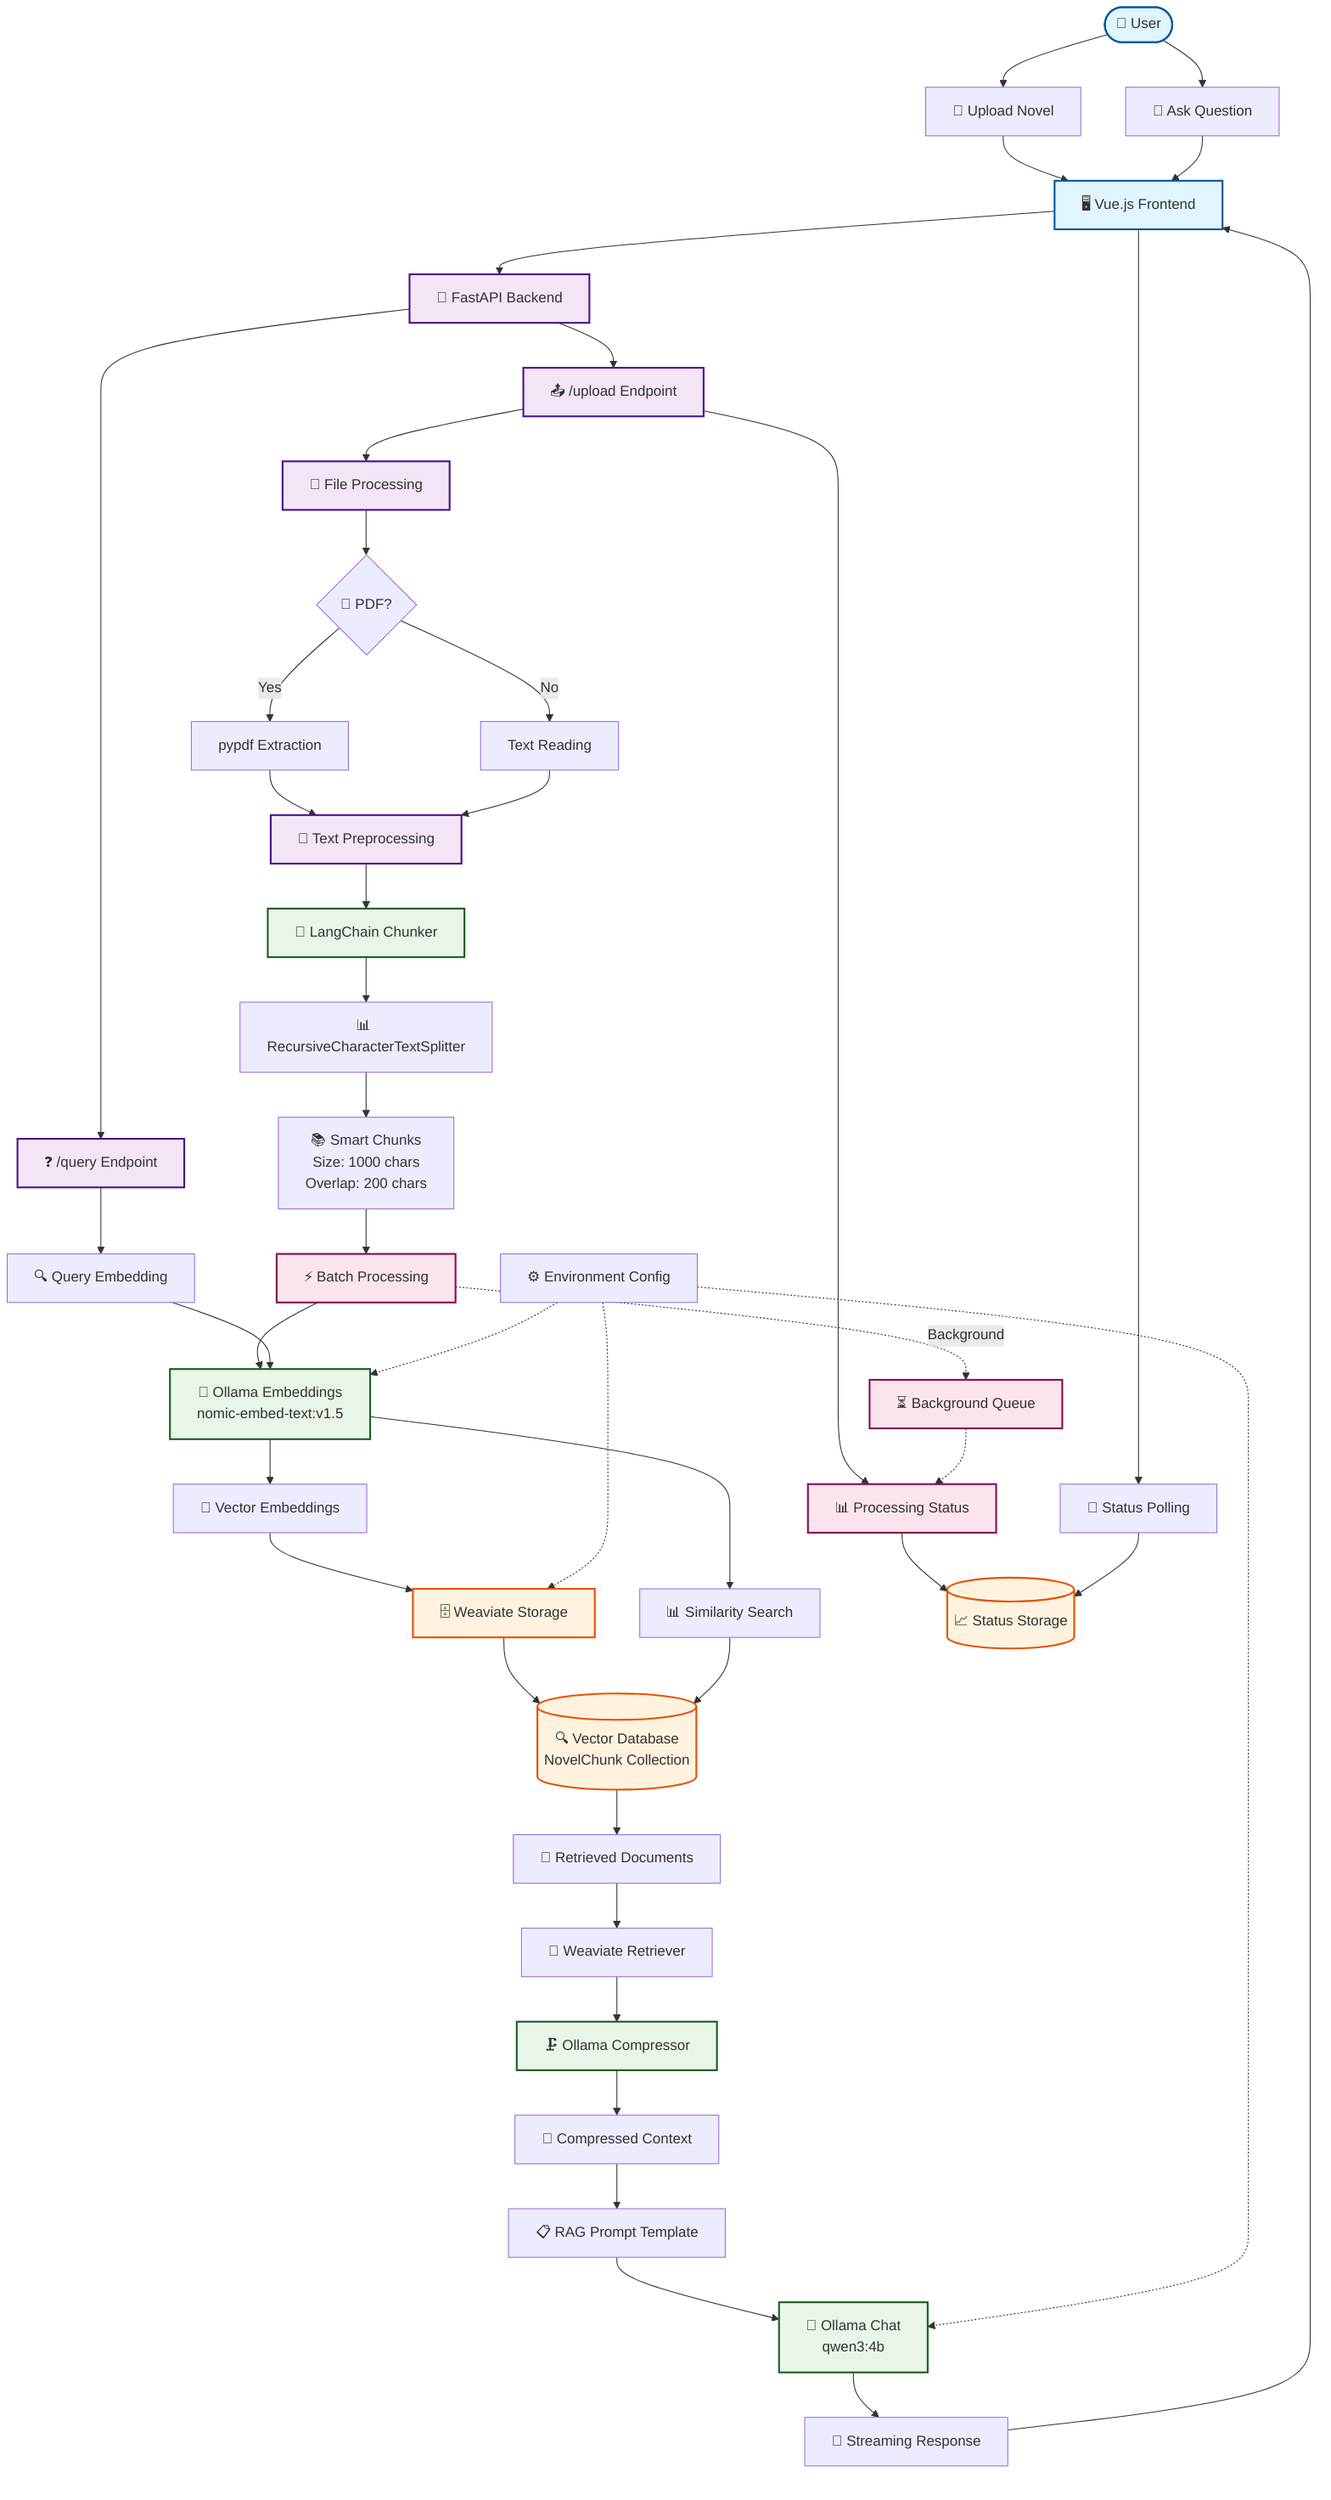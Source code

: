 flowchart TD
    %% User Interaction Layer
    User([👤 User]) --> Upload[📄 Upload Novel]
    User --> Query[💬 Ask Question]
    
    %% Frontend Layer
    Upload --> VueApp[🖥️ Vue.js Frontend]
    Query --> VueApp
    VueApp --> API[🔌 FastAPI Backend]
    
    %% Backend Processing
    API --> UploadEndpoint[📤 /upload Endpoint]
    API --> QueryEndpoint[❓ /query Endpoint]
    
    %% Document Processing Flow
    UploadEndpoint --> FileProcessor[📝 File Processing]
    FileProcessor --> PDFExtract{📄 PDF?}
    PDFExtract -->|Yes| PyPDF[pypdf Extraction]
    PDFExtract -->|No| TxtRead[Text Reading]
    PyPDF --> TextPreprocess[🧹 Text Preprocessing]
    TxtRead --> TextPreprocess
    
    %% Advanced Chunking with LangChain
    TextPreprocess --> LangChainChunker[🔪 LangChain Chunker]
    LangChainChunker --> RecursiveSplitter[📊 RecursiveCharacterTextSplitter]
    RecursiveSplitter --> SmartChunks[📚 Smart Chunks<br/>Size: 1000 chars<br/>Overlap: 200 chars]
    
    %% Embedding Generation
    SmartChunks --> BatchProcess[⚡ Batch Processing]
    BatchProcess --> OllamaEmbed[🤖 Ollama Embeddings<br/>nomic-embed-text:v1.5]
    OllamaEmbed --> Vectors[🔢 Vector Embeddings]
    
    %% Vector Storage
    Vectors --> WeaviateStore[🗄️ Weaviate Storage]
    WeaviateStore --> VectorDB[(🔍 Vector Database<br/>NovelChunk Collection)]
    
    %% Query Processing Flow
    QueryEndpoint --> QueryEmbed[🔍 Query Embedding]
    QueryEmbed --> OllamaEmbed
    OllamaEmbed --> SimilaritySearch[📊 Similarity Search]
    SimilaritySearch --> VectorDB
    VectorDB --> RetrievedDocs[📄 Retrieved Documents]
    
    %% Contextual Compression
    RetrievedDocs --> WeaviateRetriever[🔄 Weaviate Retriever]
    WeaviateRetriever --> OllamaCompressor[🗜️ Ollama Compressor]
    OllamaCompressor --> CompressedDocs[📝 Compressed Context]
    
    %% Response Generation
    CompressedDocs --> PromptTemplate[📋 RAG Prompt Template]
    PromptTemplate --> OllamaChat[🤖 Ollama Chat<br/>qwen3:4b]
    OllamaChat --> StreamResponse[📡 Streaming Response]
    StreamResponse --> VueApp
    
    %% Status Monitoring
    UploadEndpoint --> StatusUpdate[📊 Processing Status]
    StatusUpdate --> StatusDB[(📈 Status Storage)]
    VueApp --> StatusCheck[🔄 Status Polling]
    StatusCheck --> StatusDB
    
    %% Background Processing
    BatchProcess -.->|Background| ProcessingQueue[⏳ Background Queue]
    ProcessingQueue -.-> StatusUpdate
    
    %% Configuration
    Config[⚙️ Environment Config] -.-> OllamaEmbed
    Config -.-> OllamaChat
    Config -.-> WeaviateStore
    
    %% Styling
    classDef frontend fill:#e1f5fe,stroke:#01579b,stroke-width:2px
    classDef backend fill:#f3e5f5,stroke:#4a148c,stroke-width:2px
    classDef ai fill:#e8f5e8,stroke:#1b5e20,stroke-width:2px
    classDef storage fill:#fff3e0,stroke:#e65100,stroke-width:2px
    classDef processing fill:#fce4ec,stroke:#880e4f,stroke-width:2px
    
    class User,VueApp frontend
    class API,UploadEndpoint,QueryEndpoint,FileProcessor,TextPreprocess backend
    class OllamaEmbed,OllamaChat,OllamaCompressor,LangChainChunker ai
    class VectorDB,WeaviateStore,StatusDB storage
    class BatchProcess,ProcessingQueue,StatusUpdate processing